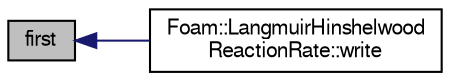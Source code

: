 digraph "first"
{
  bgcolor="transparent";
  edge [fontname="FreeSans",fontsize="10",labelfontname="FreeSans",labelfontsize="10"];
  node [fontname="FreeSans",fontsize="10",shape=record];
  rankdir="LR";
  Node1 [label="first",height=0.2,width=0.4,color="black", fillcolor="grey75", style="filled" fontcolor="black"];
  Node1 -> Node2 [dir="back",color="midnightblue",fontsize="10",style="solid",fontname="FreeSans"];
  Node2 [label="Foam::LangmuirHinshelwood\lReactionRate::write",height=0.2,width=0.4,color="black",URL="$a01232.html#a4bc86b48333705e13add9de0db8eebd3",tooltip="Write to stream. "];
}

